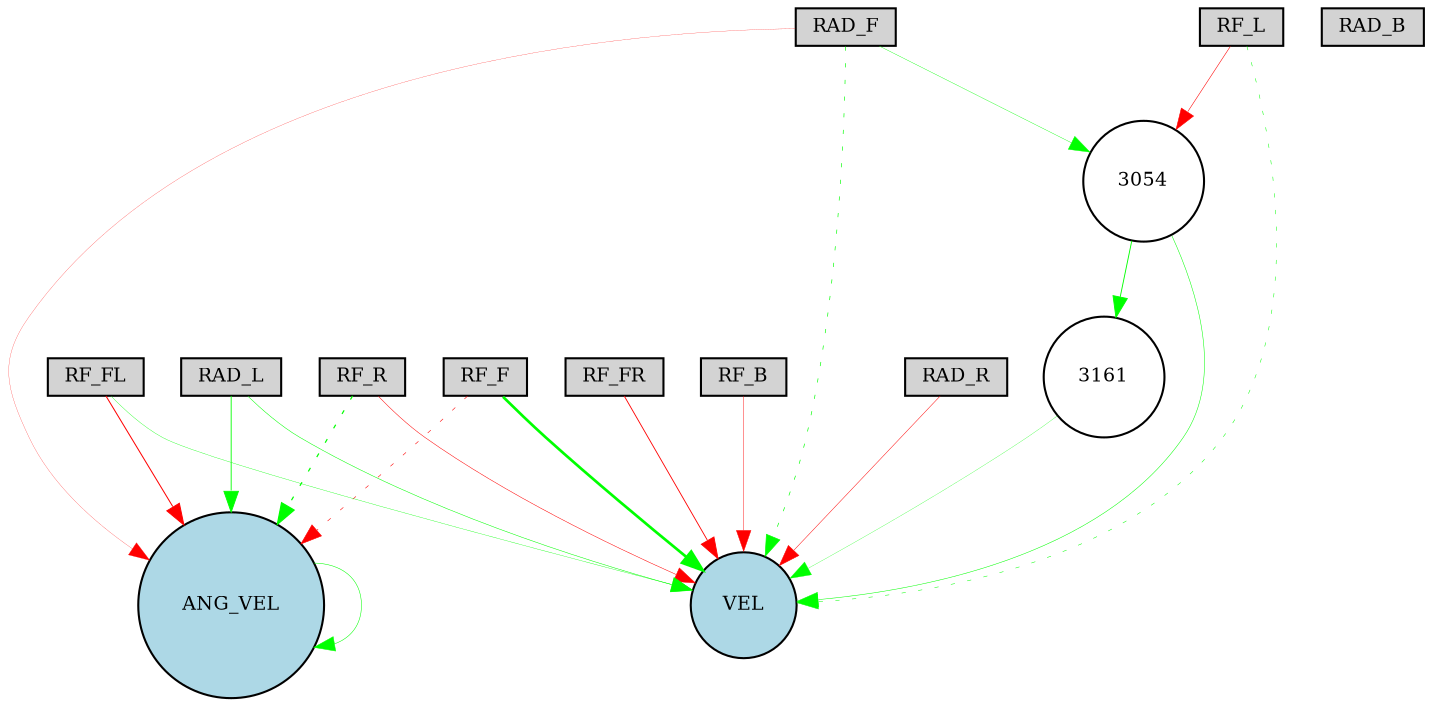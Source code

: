 digraph {
	node [fontsize=9 height=0.2 shape=circle width=0.2]
	RF_R [fillcolor=lightgray shape=box style=filled]
	RF_FR [fillcolor=lightgray shape=box style=filled]
	RF_F [fillcolor=lightgray shape=box style=filled]
	RF_FL [fillcolor=lightgray shape=box style=filled]
	RF_L [fillcolor=lightgray shape=box style=filled]
	RF_B [fillcolor=lightgray shape=box style=filled]
	RAD_F [fillcolor=lightgray shape=box style=filled]
	RAD_L [fillcolor=lightgray shape=box style=filled]
	RAD_B [fillcolor=lightgray shape=box style=filled]
	RAD_R [fillcolor=lightgray shape=box style=filled]
	ANG_VEL [fillcolor=lightblue style=filled]
	VEL [fillcolor=lightblue style=filled]
	3161 [fillcolor=white style=filled]
	3054 [fillcolor=white style=filled]
	RF_FL -> ANG_VEL [color=red penwidth=0.4864394187560023 style=solid]
	RF_L -> VEL [color=green penwidth=0.23735334413711615 style=dotted]
	RAD_F -> VEL [color=green penwidth=0.31631906325774883 style=dotted]
	RF_R -> VEL [color=red penwidth=0.23963001566984202 style=solid]
	RAD_L -> VEL [color=green penwidth=0.24520359228132585 style=solid]
	RAD_L -> ANG_VEL [color=green penwidth=0.4207991304674308 style=solid]
	RF_B -> VEL [color=red penwidth=0.20759100234388828 style=solid]
	RAD_R -> VEL [color=red penwidth=0.2281686211267172 style=solid]
	RF_F -> VEL [color=green penwidth=1.298256932056679 style=solid]
	RAD_F -> ANG_VEL [color=red penwidth=0.10800681629637013 style=solid]
	ANG_VEL -> ANG_VEL [color=green penwidth=0.24879852317576226 style=solid]
	RF_R -> ANG_VEL [color=green penwidth=0.5839131248071248 style=dotted]
	RF_FL -> VEL [color=green penwidth=0.1674210803666224 style=solid]
	RF_FR -> VEL [color=red penwidth=0.4207424605952331 style=solid]
	RAD_F -> 3054 [color=green penwidth=0.18238328732356157 style=solid]
	3054 -> VEL [color=green penwidth=0.24287589685393765 style=solid]
	RF_F -> ANG_VEL [color=red penwidth=0.27387941594704635 style=dotted]
	3054 -> 3161 [color=green penwidth=0.43205534103660137 style=solid]
	3161 -> VEL [color=green penwidth=0.1294925677677614 style=solid]
	RF_L -> 3054 [color=red penwidth=0.26338453090247016 style=solid]
}
